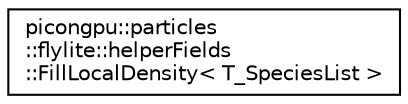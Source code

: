 digraph "Graphical Class Hierarchy"
{
 // LATEX_PDF_SIZE
  edge [fontname="Helvetica",fontsize="10",labelfontname="Helvetica",labelfontsize="10"];
  node [fontname="Helvetica",fontsize="10",shape=record];
  rankdir="LR";
  Node0 [label="picongpu::particles\l::flylite::helperFields\l::FillLocalDensity\< T_SpeciesList \>",height=0.2,width=0.4,color="black", fillcolor="white", style="filled",URL="$structpicongpu_1_1particles_1_1flylite_1_1helper_fields_1_1_fill_local_density.html",tooltip="Average a group of species to a local density."];
}
